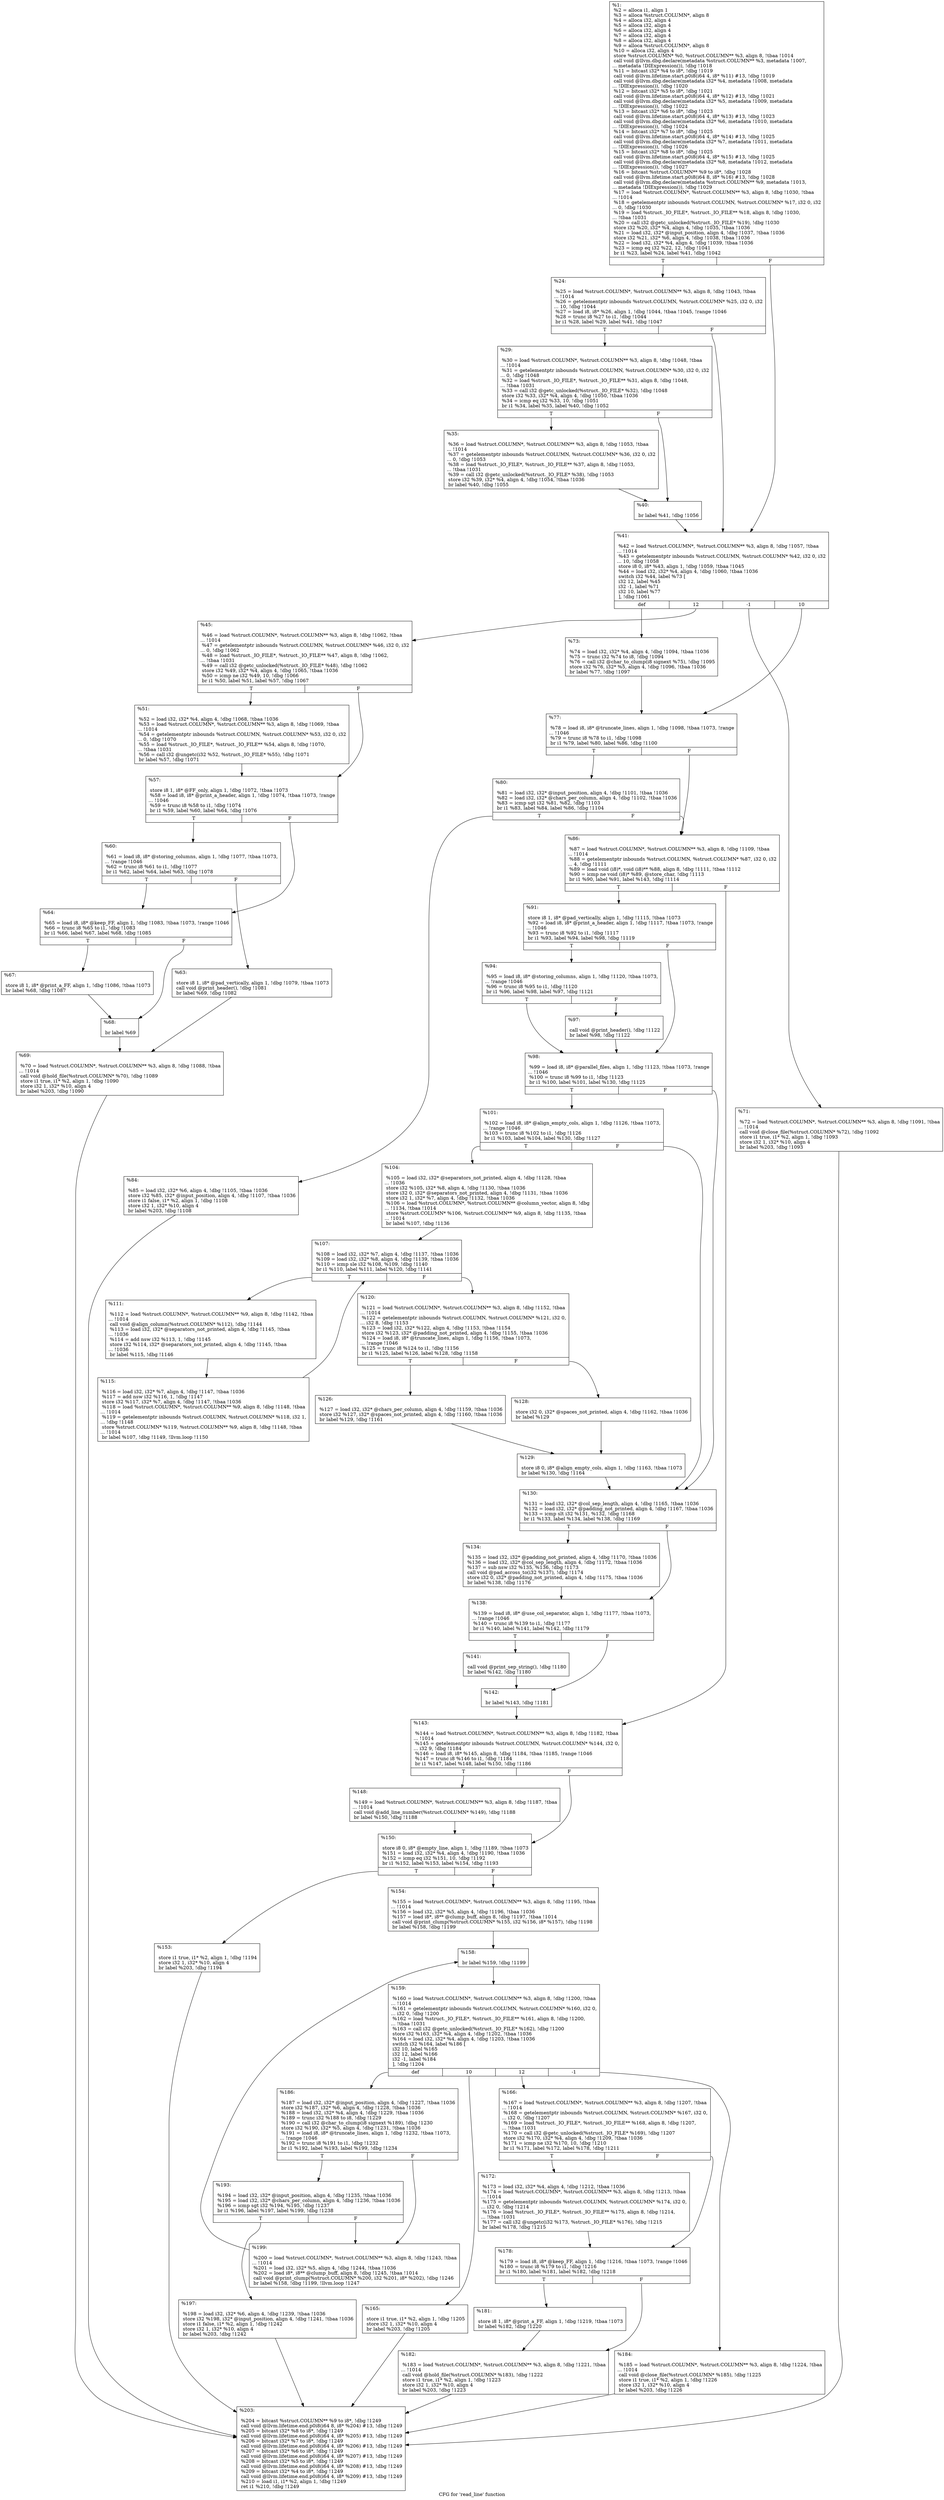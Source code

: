 digraph "CFG for 'read_line' function" {
	label="CFG for 'read_line' function";

	Node0x16578f0 [shape=record,label="{%1:\l  %2 = alloca i1, align 1\l  %3 = alloca %struct.COLUMN*, align 8\l  %4 = alloca i32, align 4\l  %5 = alloca i32, align 4\l  %6 = alloca i32, align 4\l  %7 = alloca i32, align 4\l  %8 = alloca i32, align 4\l  %9 = alloca %struct.COLUMN*, align 8\l  %10 = alloca i32, align 4\l  store %struct.COLUMN* %0, %struct.COLUMN** %3, align 8, !tbaa !1014\l  call void @llvm.dbg.declare(metadata %struct.COLUMN** %3, metadata !1007,\l... metadata !DIExpression()), !dbg !1018\l  %11 = bitcast i32* %4 to i8*, !dbg !1019\l  call void @llvm.lifetime.start.p0i8(i64 4, i8* %11) #13, !dbg !1019\l  call void @llvm.dbg.declare(metadata i32* %4, metadata !1008, metadata\l... !DIExpression()), !dbg !1020\l  %12 = bitcast i32* %5 to i8*, !dbg !1021\l  call void @llvm.lifetime.start.p0i8(i64 4, i8* %12) #13, !dbg !1021\l  call void @llvm.dbg.declare(metadata i32* %5, metadata !1009, metadata\l... !DIExpression()), !dbg !1022\l  %13 = bitcast i32* %6 to i8*, !dbg !1023\l  call void @llvm.lifetime.start.p0i8(i64 4, i8* %13) #13, !dbg !1023\l  call void @llvm.dbg.declare(metadata i32* %6, metadata !1010, metadata\l... !DIExpression()), !dbg !1024\l  %14 = bitcast i32* %7 to i8*, !dbg !1025\l  call void @llvm.lifetime.start.p0i8(i64 4, i8* %14) #13, !dbg !1025\l  call void @llvm.dbg.declare(metadata i32* %7, metadata !1011, metadata\l... !DIExpression()), !dbg !1026\l  %15 = bitcast i32* %8 to i8*, !dbg !1025\l  call void @llvm.lifetime.start.p0i8(i64 4, i8* %15) #13, !dbg !1025\l  call void @llvm.dbg.declare(metadata i32* %8, metadata !1012, metadata\l... !DIExpression()), !dbg !1027\l  %16 = bitcast %struct.COLUMN** %9 to i8*, !dbg !1028\l  call void @llvm.lifetime.start.p0i8(i64 8, i8* %16) #13, !dbg !1028\l  call void @llvm.dbg.declare(metadata %struct.COLUMN** %9, metadata !1013,\l... metadata !DIExpression()), !dbg !1029\l  %17 = load %struct.COLUMN*, %struct.COLUMN** %3, align 8, !dbg !1030, !tbaa\l... !1014\l  %18 = getelementptr inbounds %struct.COLUMN, %struct.COLUMN* %17, i32 0, i32\l... 0, !dbg !1030\l  %19 = load %struct._IO_FILE*, %struct._IO_FILE** %18, align 8, !dbg !1030,\l... !tbaa !1031\l  %20 = call i32 @getc_unlocked(%struct._IO_FILE* %19), !dbg !1030\l  store i32 %20, i32* %4, align 4, !dbg !1035, !tbaa !1036\l  %21 = load i32, i32* @input_position, align 4, !dbg !1037, !tbaa !1036\l  store i32 %21, i32* %6, align 4, !dbg !1038, !tbaa !1036\l  %22 = load i32, i32* %4, align 4, !dbg !1039, !tbaa !1036\l  %23 = icmp eq i32 %22, 12, !dbg !1041\l  br i1 %23, label %24, label %41, !dbg !1042\l|{<s0>T|<s1>F}}"];
	Node0x16578f0:s0 -> Node0x1657970;
	Node0x16578f0:s1 -> Node0x1657ab0;
	Node0x1657970 [shape=record,label="{%24:\l\l  %25 = load %struct.COLUMN*, %struct.COLUMN** %3, align 8, !dbg !1043, !tbaa\l... !1014\l  %26 = getelementptr inbounds %struct.COLUMN, %struct.COLUMN* %25, i32 0, i32\l... 10, !dbg !1044\l  %27 = load i8, i8* %26, align 1, !dbg !1044, !tbaa !1045, !range !1046\l  %28 = trunc i8 %27 to i1, !dbg !1044\l  br i1 %28, label %29, label %41, !dbg !1047\l|{<s0>T|<s1>F}}"];
	Node0x1657970:s0 -> Node0x16579c0;
	Node0x1657970:s1 -> Node0x1657ab0;
	Node0x16579c0 [shape=record,label="{%29:\l\l  %30 = load %struct.COLUMN*, %struct.COLUMN** %3, align 8, !dbg !1048, !tbaa\l... !1014\l  %31 = getelementptr inbounds %struct.COLUMN, %struct.COLUMN* %30, i32 0, i32\l... 0, !dbg !1048\l  %32 = load %struct._IO_FILE*, %struct._IO_FILE** %31, align 8, !dbg !1048,\l... !tbaa !1031\l  %33 = call i32 @getc_unlocked(%struct._IO_FILE* %32), !dbg !1048\l  store i32 %33, i32* %4, align 4, !dbg !1050, !tbaa !1036\l  %34 = icmp eq i32 %33, 10, !dbg !1051\l  br i1 %34, label %35, label %40, !dbg !1052\l|{<s0>T|<s1>F}}"];
	Node0x16579c0:s0 -> Node0x1657a10;
	Node0x16579c0:s1 -> Node0x1657a60;
	Node0x1657a10 [shape=record,label="{%35:\l\l  %36 = load %struct.COLUMN*, %struct.COLUMN** %3, align 8, !dbg !1053, !tbaa\l... !1014\l  %37 = getelementptr inbounds %struct.COLUMN, %struct.COLUMN* %36, i32 0, i32\l... 0, !dbg !1053\l  %38 = load %struct._IO_FILE*, %struct._IO_FILE** %37, align 8, !dbg !1053,\l... !tbaa !1031\l  %39 = call i32 @getc_unlocked(%struct._IO_FILE* %38), !dbg !1053\l  store i32 %39, i32* %4, align 4, !dbg !1054, !tbaa !1036\l  br label %40, !dbg !1055\l}"];
	Node0x1657a10 -> Node0x1657a60;
	Node0x1657a60 [shape=record,label="{%40:\l\l  br label %41, !dbg !1056\l}"];
	Node0x1657a60 -> Node0x1657ab0;
	Node0x1657ab0 [shape=record,label="{%41:\l\l  %42 = load %struct.COLUMN*, %struct.COLUMN** %3, align 8, !dbg !1057, !tbaa\l... !1014\l  %43 = getelementptr inbounds %struct.COLUMN, %struct.COLUMN* %42, i32 0, i32\l... 10, !dbg !1058\l  store i8 0, i8* %43, align 1, !dbg !1059, !tbaa !1045\l  %44 = load i32, i32* %4, align 4, !dbg !1060, !tbaa !1036\l  switch i32 %44, label %73 [\l    i32 12, label %45\l    i32 -1, label %71\l    i32 10, label %77\l  ], !dbg !1061\l|{<s0>def|<s1>12|<s2>-1|<s3>10}}"];
	Node0x1657ab0:s0 -> Node0x1657e20;
	Node0x1657ab0:s1 -> Node0x1657b00;
	Node0x1657ab0:s2 -> Node0x1657dd0;
	Node0x1657ab0:s3 -> Node0x1657e70;
	Node0x1657b00 [shape=record,label="{%45:\l\l  %46 = load %struct.COLUMN*, %struct.COLUMN** %3, align 8, !dbg !1062, !tbaa\l... !1014\l  %47 = getelementptr inbounds %struct.COLUMN, %struct.COLUMN* %46, i32 0, i32\l... 0, !dbg !1062\l  %48 = load %struct._IO_FILE*, %struct._IO_FILE** %47, align 8, !dbg !1062,\l... !tbaa !1031\l  %49 = call i32 @getc_unlocked(%struct._IO_FILE* %48), !dbg !1062\l  store i32 %49, i32* %4, align 4, !dbg !1065, !tbaa !1036\l  %50 = icmp ne i32 %49, 10, !dbg !1066\l  br i1 %50, label %51, label %57, !dbg !1067\l|{<s0>T|<s1>F}}"];
	Node0x1657b00:s0 -> Node0x1657b50;
	Node0x1657b00:s1 -> Node0x1657ba0;
	Node0x1657b50 [shape=record,label="{%51:\l\l  %52 = load i32, i32* %4, align 4, !dbg !1068, !tbaa !1036\l  %53 = load %struct.COLUMN*, %struct.COLUMN** %3, align 8, !dbg !1069, !tbaa\l... !1014\l  %54 = getelementptr inbounds %struct.COLUMN, %struct.COLUMN* %53, i32 0, i32\l... 0, !dbg !1070\l  %55 = load %struct._IO_FILE*, %struct._IO_FILE** %54, align 8, !dbg !1070,\l... !tbaa !1031\l  %56 = call i32 @ungetc(i32 %52, %struct._IO_FILE* %55), !dbg !1071\l  br label %57, !dbg !1071\l}"];
	Node0x1657b50 -> Node0x1657ba0;
	Node0x1657ba0 [shape=record,label="{%57:\l\l  store i8 1, i8* @FF_only, align 1, !dbg !1072, !tbaa !1073\l  %58 = load i8, i8* @print_a_header, align 1, !dbg !1074, !tbaa !1073, !range\l... !1046\l  %59 = trunc i8 %58 to i1, !dbg !1074\l  br i1 %59, label %60, label %64, !dbg !1076\l|{<s0>T|<s1>F}}"];
	Node0x1657ba0:s0 -> Node0x1657bf0;
	Node0x1657ba0:s1 -> Node0x1657c90;
	Node0x1657bf0 [shape=record,label="{%60:\l\l  %61 = load i8, i8* @storing_columns, align 1, !dbg !1077, !tbaa !1073,\l... !range !1046\l  %62 = trunc i8 %61 to i1, !dbg !1077\l  br i1 %62, label %64, label %63, !dbg !1078\l|{<s0>T|<s1>F}}"];
	Node0x1657bf0:s0 -> Node0x1657c90;
	Node0x1657bf0:s1 -> Node0x1657c40;
	Node0x1657c40 [shape=record,label="{%63:\l\l  store i8 1, i8* @pad_vertically, align 1, !dbg !1079, !tbaa !1073\l  call void @print_header(), !dbg !1081\l  br label %69, !dbg !1082\l}"];
	Node0x1657c40 -> Node0x1657d80;
	Node0x1657c90 [shape=record,label="{%64:\l\l  %65 = load i8, i8* @keep_FF, align 1, !dbg !1083, !tbaa !1073, !range !1046\l  %66 = trunc i8 %65 to i1, !dbg !1083\l  br i1 %66, label %67, label %68, !dbg !1085\l|{<s0>T|<s1>F}}"];
	Node0x1657c90:s0 -> Node0x1657ce0;
	Node0x1657c90:s1 -> Node0x1657d30;
	Node0x1657ce0 [shape=record,label="{%67:\l\l  store i8 1, i8* @print_a_FF, align 1, !dbg !1086, !tbaa !1073\l  br label %68, !dbg !1087\l}"];
	Node0x1657ce0 -> Node0x1657d30;
	Node0x1657d30 [shape=record,label="{%68:\l\l  br label %69\l}"];
	Node0x1657d30 -> Node0x1657d80;
	Node0x1657d80 [shape=record,label="{%69:\l\l  %70 = load %struct.COLUMN*, %struct.COLUMN** %3, align 8, !dbg !1088, !tbaa\l... !1014\l  call void @hold_file(%struct.COLUMN* %70), !dbg !1089\l  store i1 true, i1* %2, align 1, !dbg !1090\l  store i32 1, i32* %10, align 4\l  br label %203, !dbg !1090\l}"];
	Node0x1657d80 -> Node0x1658af0;
	Node0x1657dd0 [shape=record,label="{%71:\l\l  %72 = load %struct.COLUMN*, %struct.COLUMN** %3, align 8, !dbg !1091, !tbaa\l... !1014\l  call void @close_file(%struct.COLUMN* %72), !dbg !1092\l  store i1 true, i1* %2, align 1, !dbg !1093\l  store i32 1, i32* %10, align 4\l  br label %203, !dbg !1093\l}"];
	Node0x1657dd0 -> Node0x1658af0;
	Node0x1657e20 [shape=record,label="{%73:\l\l  %74 = load i32, i32* %4, align 4, !dbg !1094, !tbaa !1036\l  %75 = trunc i32 %74 to i8, !dbg !1094\l  %76 = call i32 @char_to_clump(i8 signext %75), !dbg !1095\l  store i32 %76, i32* %5, align 4, !dbg !1096, !tbaa !1036\l  br label %77, !dbg !1097\l}"];
	Node0x1657e20 -> Node0x1657e70;
	Node0x1657e70 [shape=record,label="{%77:\l\l  %78 = load i8, i8* @truncate_lines, align 1, !dbg !1098, !tbaa !1073, !range\l... !1046\l  %79 = trunc i8 %78 to i1, !dbg !1098\l  br i1 %79, label %80, label %86, !dbg !1100\l|{<s0>T|<s1>F}}"];
	Node0x1657e70:s0 -> Node0x1657ec0;
	Node0x1657e70:s1 -> Node0x1657f60;
	Node0x1657ec0 [shape=record,label="{%80:\l\l  %81 = load i32, i32* @input_position, align 4, !dbg !1101, !tbaa !1036\l  %82 = load i32, i32* @chars_per_column, align 4, !dbg !1102, !tbaa !1036\l  %83 = icmp sgt i32 %81, %82, !dbg !1103\l  br i1 %83, label %84, label %86, !dbg !1104\l|{<s0>T|<s1>F}}"];
	Node0x1657ec0:s0 -> Node0x1657f10;
	Node0x1657ec0:s1 -> Node0x1657f60;
	Node0x1657f10 [shape=record,label="{%84:\l\l  %85 = load i32, i32* %6, align 4, !dbg !1105, !tbaa !1036\l  store i32 %85, i32* @input_position, align 4, !dbg !1107, !tbaa !1036\l  store i1 false, i1* %2, align 1, !dbg !1108\l  store i32 1, i32* %10, align 4\l  br label %203, !dbg !1108\l}"];
	Node0x1657f10 -> Node0x1658af0;
	Node0x1657f60 [shape=record,label="{%86:\l\l  %87 = load %struct.COLUMN*, %struct.COLUMN** %3, align 8, !dbg !1109, !tbaa\l... !1014\l  %88 = getelementptr inbounds %struct.COLUMN, %struct.COLUMN* %87, i32 0, i32\l... 4, !dbg !1111\l  %89 = load void (i8)*, void (i8)** %88, align 8, !dbg !1111, !tbaa !1112\l  %90 = icmp ne void (i8)* %89, @store_char, !dbg !1113\l  br i1 %90, label %91, label %143, !dbg !1114\l|{<s0>T|<s1>F}}"];
	Node0x1657f60:s0 -> Node0x1657fb0;
	Node0x1657f60:s1 -> Node0x1658550;
	Node0x1657fb0 [shape=record,label="{%91:\l\l  store i8 1, i8* @pad_vertically, align 1, !dbg !1115, !tbaa !1073\l  %92 = load i8, i8* @print_a_header, align 1, !dbg !1117, !tbaa !1073, !range\l... !1046\l  %93 = trunc i8 %92 to i1, !dbg !1117\l  br i1 %93, label %94, label %98, !dbg !1119\l|{<s0>T|<s1>F}}"];
	Node0x1657fb0:s0 -> Node0x1658000;
	Node0x1657fb0:s1 -> Node0x16580a0;
	Node0x1658000 [shape=record,label="{%94:\l\l  %95 = load i8, i8* @storing_columns, align 1, !dbg !1120, !tbaa !1073,\l... !range !1046\l  %96 = trunc i8 %95 to i1, !dbg !1120\l  br i1 %96, label %98, label %97, !dbg !1121\l|{<s0>T|<s1>F}}"];
	Node0x1658000:s0 -> Node0x16580a0;
	Node0x1658000:s1 -> Node0x1658050;
	Node0x1658050 [shape=record,label="{%97:\l\l  call void @print_header(), !dbg !1122\l  br label %98, !dbg !1122\l}"];
	Node0x1658050 -> Node0x16580a0;
	Node0x16580a0 [shape=record,label="{%98:\l\l  %99 = load i8, i8* @parallel_files, align 1, !dbg !1123, !tbaa !1073, !range\l... !1046\l  %100 = trunc i8 %99 to i1, !dbg !1123\l  br i1 %100, label %101, label %130, !dbg !1125\l|{<s0>T|<s1>F}}"];
	Node0x16580a0:s0 -> Node0x16580f0;
	Node0x16580a0:s1 -> Node0x16583c0;
	Node0x16580f0 [shape=record,label="{%101:\l\l  %102 = load i8, i8* @align_empty_cols, align 1, !dbg !1126, !tbaa !1073,\l... !range !1046\l  %103 = trunc i8 %102 to i1, !dbg !1126\l  br i1 %103, label %104, label %130, !dbg !1127\l|{<s0>T|<s1>F}}"];
	Node0x16580f0:s0 -> Node0x1658140;
	Node0x16580f0:s1 -> Node0x16583c0;
	Node0x1658140 [shape=record,label="{%104:\l\l  %105 = load i32, i32* @separators_not_printed, align 4, !dbg !1128, !tbaa\l... !1036\l  store i32 %105, i32* %8, align 4, !dbg !1130, !tbaa !1036\l  store i32 0, i32* @separators_not_printed, align 4, !dbg !1131, !tbaa !1036\l  store i32 1, i32* %7, align 4, !dbg !1132, !tbaa !1036\l  %106 = load %struct.COLUMN*, %struct.COLUMN** @column_vector, align 8, !dbg\l... !1134, !tbaa !1014\l  store %struct.COLUMN* %106, %struct.COLUMN** %9, align 8, !dbg !1135, !tbaa\l... !1014\l  br label %107, !dbg !1136\l}"];
	Node0x1658140 -> Node0x1658190;
	Node0x1658190 [shape=record,label="{%107:\l\l  %108 = load i32, i32* %7, align 4, !dbg !1137, !tbaa !1036\l  %109 = load i32, i32* %8, align 4, !dbg !1139, !tbaa !1036\l  %110 = icmp sle i32 %108, %109, !dbg !1140\l  br i1 %110, label %111, label %120, !dbg !1141\l|{<s0>T|<s1>F}}"];
	Node0x1658190:s0 -> Node0x16581e0;
	Node0x1658190:s1 -> Node0x1658280;
	Node0x16581e0 [shape=record,label="{%111:\l\l  %112 = load %struct.COLUMN*, %struct.COLUMN** %9, align 8, !dbg !1142, !tbaa\l... !1014\l  call void @align_column(%struct.COLUMN* %112), !dbg !1144\l  %113 = load i32, i32* @separators_not_printed, align 4, !dbg !1145, !tbaa\l... !1036\l  %114 = add nsw i32 %113, 1, !dbg !1145\l  store i32 %114, i32* @separators_not_printed, align 4, !dbg !1145, !tbaa\l... !1036\l  br label %115, !dbg !1146\l}"];
	Node0x16581e0 -> Node0x1658230;
	Node0x1658230 [shape=record,label="{%115:\l\l  %116 = load i32, i32* %7, align 4, !dbg !1147, !tbaa !1036\l  %117 = add nsw i32 %116, 1, !dbg !1147\l  store i32 %117, i32* %7, align 4, !dbg !1147, !tbaa !1036\l  %118 = load %struct.COLUMN*, %struct.COLUMN** %9, align 8, !dbg !1148, !tbaa\l... !1014\l  %119 = getelementptr inbounds %struct.COLUMN, %struct.COLUMN* %118, i32 1,\l... !dbg !1148\l  store %struct.COLUMN* %119, %struct.COLUMN** %9, align 8, !dbg !1148, !tbaa\l... !1014\l  br label %107, !dbg !1149, !llvm.loop !1150\l}"];
	Node0x1658230 -> Node0x1658190;
	Node0x1658280 [shape=record,label="{%120:\l\l  %121 = load %struct.COLUMN*, %struct.COLUMN** %3, align 8, !dbg !1152, !tbaa\l... !1014\l  %122 = getelementptr inbounds %struct.COLUMN, %struct.COLUMN* %121, i32 0,\l... i32 8, !dbg !1153\l  %123 = load i32, i32* %122, align 4, !dbg !1153, !tbaa !1154\l  store i32 %123, i32* @padding_not_printed, align 4, !dbg !1155, !tbaa !1036\l  %124 = load i8, i8* @truncate_lines, align 1, !dbg !1156, !tbaa !1073,\l... !range !1046\l  %125 = trunc i8 %124 to i1, !dbg !1156\l  br i1 %125, label %126, label %128, !dbg !1158\l|{<s0>T|<s1>F}}"];
	Node0x1658280:s0 -> Node0x16582d0;
	Node0x1658280:s1 -> Node0x1658320;
	Node0x16582d0 [shape=record,label="{%126:\l\l  %127 = load i32, i32* @chars_per_column, align 4, !dbg !1159, !tbaa !1036\l  store i32 %127, i32* @spaces_not_printed, align 4, !dbg !1160, !tbaa !1036\l  br label %129, !dbg !1161\l}"];
	Node0x16582d0 -> Node0x1658370;
	Node0x1658320 [shape=record,label="{%128:\l\l  store i32 0, i32* @spaces_not_printed, align 4, !dbg !1162, !tbaa !1036\l  br label %129\l}"];
	Node0x1658320 -> Node0x1658370;
	Node0x1658370 [shape=record,label="{%129:\l\l  store i8 0, i8* @align_empty_cols, align 1, !dbg !1163, !tbaa !1073\l  br label %130, !dbg !1164\l}"];
	Node0x1658370 -> Node0x16583c0;
	Node0x16583c0 [shape=record,label="{%130:\l\l  %131 = load i32, i32* @col_sep_length, align 4, !dbg !1165, !tbaa !1036\l  %132 = load i32, i32* @padding_not_printed, align 4, !dbg !1167, !tbaa !1036\l  %133 = icmp slt i32 %131, %132, !dbg !1168\l  br i1 %133, label %134, label %138, !dbg !1169\l|{<s0>T|<s1>F}}"];
	Node0x16583c0:s0 -> Node0x1658410;
	Node0x16583c0:s1 -> Node0x1658460;
	Node0x1658410 [shape=record,label="{%134:\l\l  %135 = load i32, i32* @padding_not_printed, align 4, !dbg !1170, !tbaa !1036\l  %136 = load i32, i32* @col_sep_length, align 4, !dbg !1172, !tbaa !1036\l  %137 = sub nsw i32 %135, %136, !dbg !1173\l  call void @pad_across_to(i32 %137), !dbg !1174\l  store i32 0, i32* @padding_not_printed, align 4, !dbg !1175, !tbaa !1036\l  br label %138, !dbg !1176\l}"];
	Node0x1658410 -> Node0x1658460;
	Node0x1658460 [shape=record,label="{%138:\l\l  %139 = load i8, i8* @use_col_separator, align 1, !dbg !1177, !tbaa !1073,\l... !range !1046\l  %140 = trunc i8 %139 to i1, !dbg !1177\l  br i1 %140, label %141, label %142, !dbg !1179\l|{<s0>T|<s1>F}}"];
	Node0x1658460:s0 -> Node0x16584b0;
	Node0x1658460:s1 -> Node0x1658500;
	Node0x16584b0 [shape=record,label="{%141:\l\l  call void @print_sep_string(), !dbg !1180\l  br label %142, !dbg !1180\l}"];
	Node0x16584b0 -> Node0x1658500;
	Node0x1658500 [shape=record,label="{%142:\l\l  br label %143, !dbg !1181\l}"];
	Node0x1658500 -> Node0x1658550;
	Node0x1658550 [shape=record,label="{%143:\l\l  %144 = load %struct.COLUMN*, %struct.COLUMN** %3, align 8, !dbg !1182, !tbaa\l... !1014\l  %145 = getelementptr inbounds %struct.COLUMN, %struct.COLUMN* %144, i32 0,\l... i32 9, !dbg !1184\l  %146 = load i8, i8* %145, align 8, !dbg !1184, !tbaa !1185, !range !1046\l  %147 = trunc i8 %146 to i1, !dbg !1184\l  br i1 %147, label %148, label %150, !dbg !1186\l|{<s0>T|<s1>F}}"];
	Node0x1658550:s0 -> Node0x16585a0;
	Node0x1658550:s1 -> Node0x16585f0;
	Node0x16585a0 [shape=record,label="{%148:\l\l  %149 = load %struct.COLUMN*, %struct.COLUMN** %3, align 8, !dbg !1187, !tbaa\l... !1014\l  call void @add_line_number(%struct.COLUMN* %149), !dbg !1188\l  br label %150, !dbg !1188\l}"];
	Node0x16585a0 -> Node0x16585f0;
	Node0x16585f0 [shape=record,label="{%150:\l\l  store i8 0, i8* @empty_line, align 1, !dbg !1189, !tbaa !1073\l  %151 = load i32, i32* %4, align 4, !dbg !1190, !tbaa !1036\l  %152 = icmp eq i32 %151, 10, !dbg !1192\l  br i1 %152, label %153, label %154, !dbg !1193\l|{<s0>T|<s1>F}}"];
	Node0x16585f0:s0 -> Node0x1658640;
	Node0x16585f0:s1 -> Node0x1658690;
	Node0x1658640 [shape=record,label="{%153:\l\l  store i1 true, i1* %2, align 1, !dbg !1194\l  store i32 1, i32* %10, align 4\l  br label %203, !dbg !1194\l}"];
	Node0x1658640 -> Node0x1658af0;
	Node0x1658690 [shape=record,label="{%154:\l\l  %155 = load %struct.COLUMN*, %struct.COLUMN** %3, align 8, !dbg !1195, !tbaa\l... !1014\l  %156 = load i32, i32* %5, align 4, !dbg !1196, !tbaa !1036\l  %157 = load i8*, i8** @clump_buff, align 8, !dbg !1197, !tbaa !1014\l  call void @print_clump(%struct.COLUMN* %155, i32 %156, i8* %157), !dbg !1198\l  br label %158, !dbg !1199\l}"];
	Node0x1658690 -> Node0x16586e0;
	Node0x16586e0 [shape=record,label="{%158:\l\l  br label %159, !dbg !1199\l}"];
	Node0x16586e0 -> Node0x1658730;
	Node0x1658730 [shape=record,label="{%159:\l\l  %160 = load %struct.COLUMN*, %struct.COLUMN** %3, align 8, !dbg !1200, !tbaa\l... !1014\l  %161 = getelementptr inbounds %struct.COLUMN, %struct.COLUMN* %160, i32 0,\l... i32 0, !dbg !1200\l  %162 = load %struct._IO_FILE*, %struct._IO_FILE** %161, align 8, !dbg !1200,\l... !tbaa !1031\l  %163 = call i32 @getc_unlocked(%struct._IO_FILE* %162), !dbg !1200\l  store i32 %163, i32* %4, align 4, !dbg !1202, !tbaa !1036\l  %164 = load i32, i32* %4, align 4, !dbg !1203, !tbaa !1036\l  switch i32 %164, label %186 [\l    i32 10, label %165\l    i32 12, label %166\l    i32 -1, label %184\l  ], !dbg !1204\l|{<s0>def|<s1>10|<s2>12|<s3>-1}}"];
	Node0x1658730:s0 -> Node0x16589b0;
	Node0x1658730:s1 -> Node0x1658780;
	Node0x1658730:s2 -> Node0x16587d0;
	Node0x1658730:s3 -> Node0x1658960;
	Node0x1658780 [shape=record,label="{%165:\l\l  store i1 true, i1* %2, align 1, !dbg !1205\l  store i32 1, i32* %10, align 4\l  br label %203, !dbg !1205\l}"];
	Node0x1658780 -> Node0x1658af0;
	Node0x16587d0 [shape=record,label="{%166:\l\l  %167 = load %struct.COLUMN*, %struct.COLUMN** %3, align 8, !dbg !1207, !tbaa\l... !1014\l  %168 = getelementptr inbounds %struct.COLUMN, %struct.COLUMN* %167, i32 0,\l... i32 0, !dbg !1207\l  %169 = load %struct._IO_FILE*, %struct._IO_FILE** %168, align 8, !dbg !1207,\l... !tbaa !1031\l  %170 = call i32 @getc_unlocked(%struct._IO_FILE* %169), !dbg !1207\l  store i32 %170, i32* %4, align 4, !dbg !1209, !tbaa !1036\l  %171 = icmp ne i32 %170, 10, !dbg !1210\l  br i1 %171, label %172, label %178, !dbg !1211\l|{<s0>T|<s1>F}}"];
	Node0x16587d0:s0 -> Node0x1658820;
	Node0x16587d0:s1 -> Node0x1658870;
	Node0x1658820 [shape=record,label="{%172:\l\l  %173 = load i32, i32* %4, align 4, !dbg !1212, !tbaa !1036\l  %174 = load %struct.COLUMN*, %struct.COLUMN** %3, align 8, !dbg !1213, !tbaa\l... !1014\l  %175 = getelementptr inbounds %struct.COLUMN, %struct.COLUMN* %174, i32 0,\l... i32 0, !dbg !1214\l  %176 = load %struct._IO_FILE*, %struct._IO_FILE** %175, align 8, !dbg !1214,\l... !tbaa !1031\l  %177 = call i32 @ungetc(i32 %173, %struct._IO_FILE* %176), !dbg !1215\l  br label %178, !dbg !1215\l}"];
	Node0x1658820 -> Node0x1658870;
	Node0x1658870 [shape=record,label="{%178:\l\l  %179 = load i8, i8* @keep_FF, align 1, !dbg !1216, !tbaa !1073, !range !1046\l  %180 = trunc i8 %179 to i1, !dbg !1216\l  br i1 %180, label %181, label %182, !dbg !1218\l|{<s0>T|<s1>F}}"];
	Node0x1658870:s0 -> Node0x16588c0;
	Node0x1658870:s1 -> Node0x1658910;
	Node0x16588c0 [shape=record,label="{%181:\l\l  store i8 1, i8* @print_a_FF, align 1, !dbg !1219, !tbaa !1073\l  br label %182, !dbg !1220\l}"];
	Node0x16588c0 -> Node0x1658910;
	Node0x1658910 [shape=record,label="{%182:\l\l  %183 = load %struct.COLUMN*, %struct.COLUMN** %3, align 8, !dbg !1221, !tbaa\l... !1014\l  call void @hold_file(%struct.COLUMN* %183), !dbg !1222\l  store i1 true, i1* %2, align 1, !dbg !1223\l  store i32 1, i32* %10, align 4\l  br label %203, !dbg !1223\l}"];
	Node0x1658910 -> Node0x1658af0;
	Node0x1658960 [shape=record,label="{%184:\l\l  %185 = load %struct.COLUMN*, %struct.COLUMN** %3, align 8, !dbg !1224, !tbaa\l... !1014\l  call void @close_file(%struct.COLUMN* %185), !dbg !1225\l  store i1 true, i1* %2, align 1, !dbg !1226\l  store i32 1, i32* %10, align 4\l  br label %203, !dbg !1226\l}"];
	Node0x1658960 -> Node0x1658af0;
	Node0x16589b0 [shape=record,label="{%186:\l\l  %187 = load i32, i32* @input_position, align 4, !dbg !1227, !tbaa !1036\l  store i32 %187, i32* %6, align 4, !dbg !1228, !tbaa !1036\l  %188 = load i32, i32* %4, align 4, !dbg !1229, !tbaa !1036\l  %189 = trunc i32 %188 to i8, !dbg !1229\l  %190 = call i32 @char_to_clump(i8 signext %189), !dbg !1230\l  store i32 %190, i32* %5, align 4, !dbg !1231, !tbaa !1036\l  %191 = load i8, i8* @truncate_lines, align 1, !dbg !1232, !tbaa !1073,\l... !range !1046\l  %192 = trunc i8 %191 to i1, !dbg !1232\l  br i1 %192, label %193, label %199, !dbg !1234\l|{<s0>T|<s1>F}}"];
	Node0x16589b0:s0 -> Node0x1658a00;
	Node0x16589b0:s1 -> Node0x1658aa0;
	Node0x1658a00 [shape=record,label="{%193:\l\l  %194 = load i32, i32* @input_position, align 4, !dbg !1235, !tbaa !1036\l  %195 = load i32, i32* @chars_per_column, align 4, !dbg !1236, !tbaa !1036\l  %196 = icmp sgt i32 %194, %195, !dbg !1237\l  br i1 %196, label %197, label %199, !dbg !1238\l|{<s0>T|<s1>F}}"];
	Node0x1658a00:s0 -> Node0x1658a50;
	Node0x1658a00:s1 -> Node0x1658aa0;
	Node0x1658a50 [shape=record,label="{%197:\l\l  %198 = load i32, i32* %6, align 4, !dbg !1239, !tbaa !1036\l  store i32 %198, i32* @input_position, align 4, !dbg !1241, !tbaa !1036\l  store i1 false, i1* %2, align 1, !dbg !1242\l  store i32 1, i32* %10, align 4\l  br label %203, !dbg !1242\l}"];
	Node0x1658a50 -> Node0x1658af0;
	Node0x1658aa0 [shape=record,label="{%199:\l\l  %200 = load %struct.COLUMN*, %struct.COLUMN** %3, align 8, !dbg !1243, !tbaa\l... !1014\l  %201 = load i32, i32* %5, align 4, !dbg !1244, !tbaa !1036\l  %202 = load i8*, i8** @clump_buff, align 8, !dbg !1245, !tbaa !1014\l  call void @print_clump(%struct.COLUMN* %200, i32 %201, i8* %202), !dbg !1246\l  br label %158, !dbg !1199, !llvm.loop !1247\l}"];
	Node0x1658aa0 -> Node0x16586e0;
	Node0x1658af0 [shape=record,label="{%203:\l\l  %204 = bitcast %struct.COLUMN** %9 to i8*, !dbg !1249\l  call void @llvm.lifetime.end.p0i8(i64 8, i8* %204) #13, !dbg !1249\l  %205 = bitcast i32* %8 to i8*, !dbg !1249\l  call void @llvm.lifetime.end.p0i8(i64 4, i8* %205) #13, !dbg !1249\l  %206 = bitcast i32* %7 to i8*, !dbg !1249\l  call void @llvm.lifetime.end.p0i8(i64 4, i8* %206) #13, !dbg !1249\l  %207 = bitcast i32* %6 to i8*, !dbg !1249\l  call void @llvm.lifetime.end.p0i8(i64 4, i8* %207) #13, !dbg !1249\l  %208 = bitcast i32* %5 to i8*, !dbg !1249\l  call void @llvm.lifetime.end.p0i8(i64 4, i8* %208) #13, !dbg !1249\l  %209 = bitcast i32* %4 to i8*, !dbg !1249\l  call void @llvm.lifetime.end.p0i8(i64 4, i8* %209) #13, !dbg !1249\l  %210 = load i1, i1* %2, align 1, !dbg !1249\l  ret i1 %210, !dbg !1249\l}"];
}
